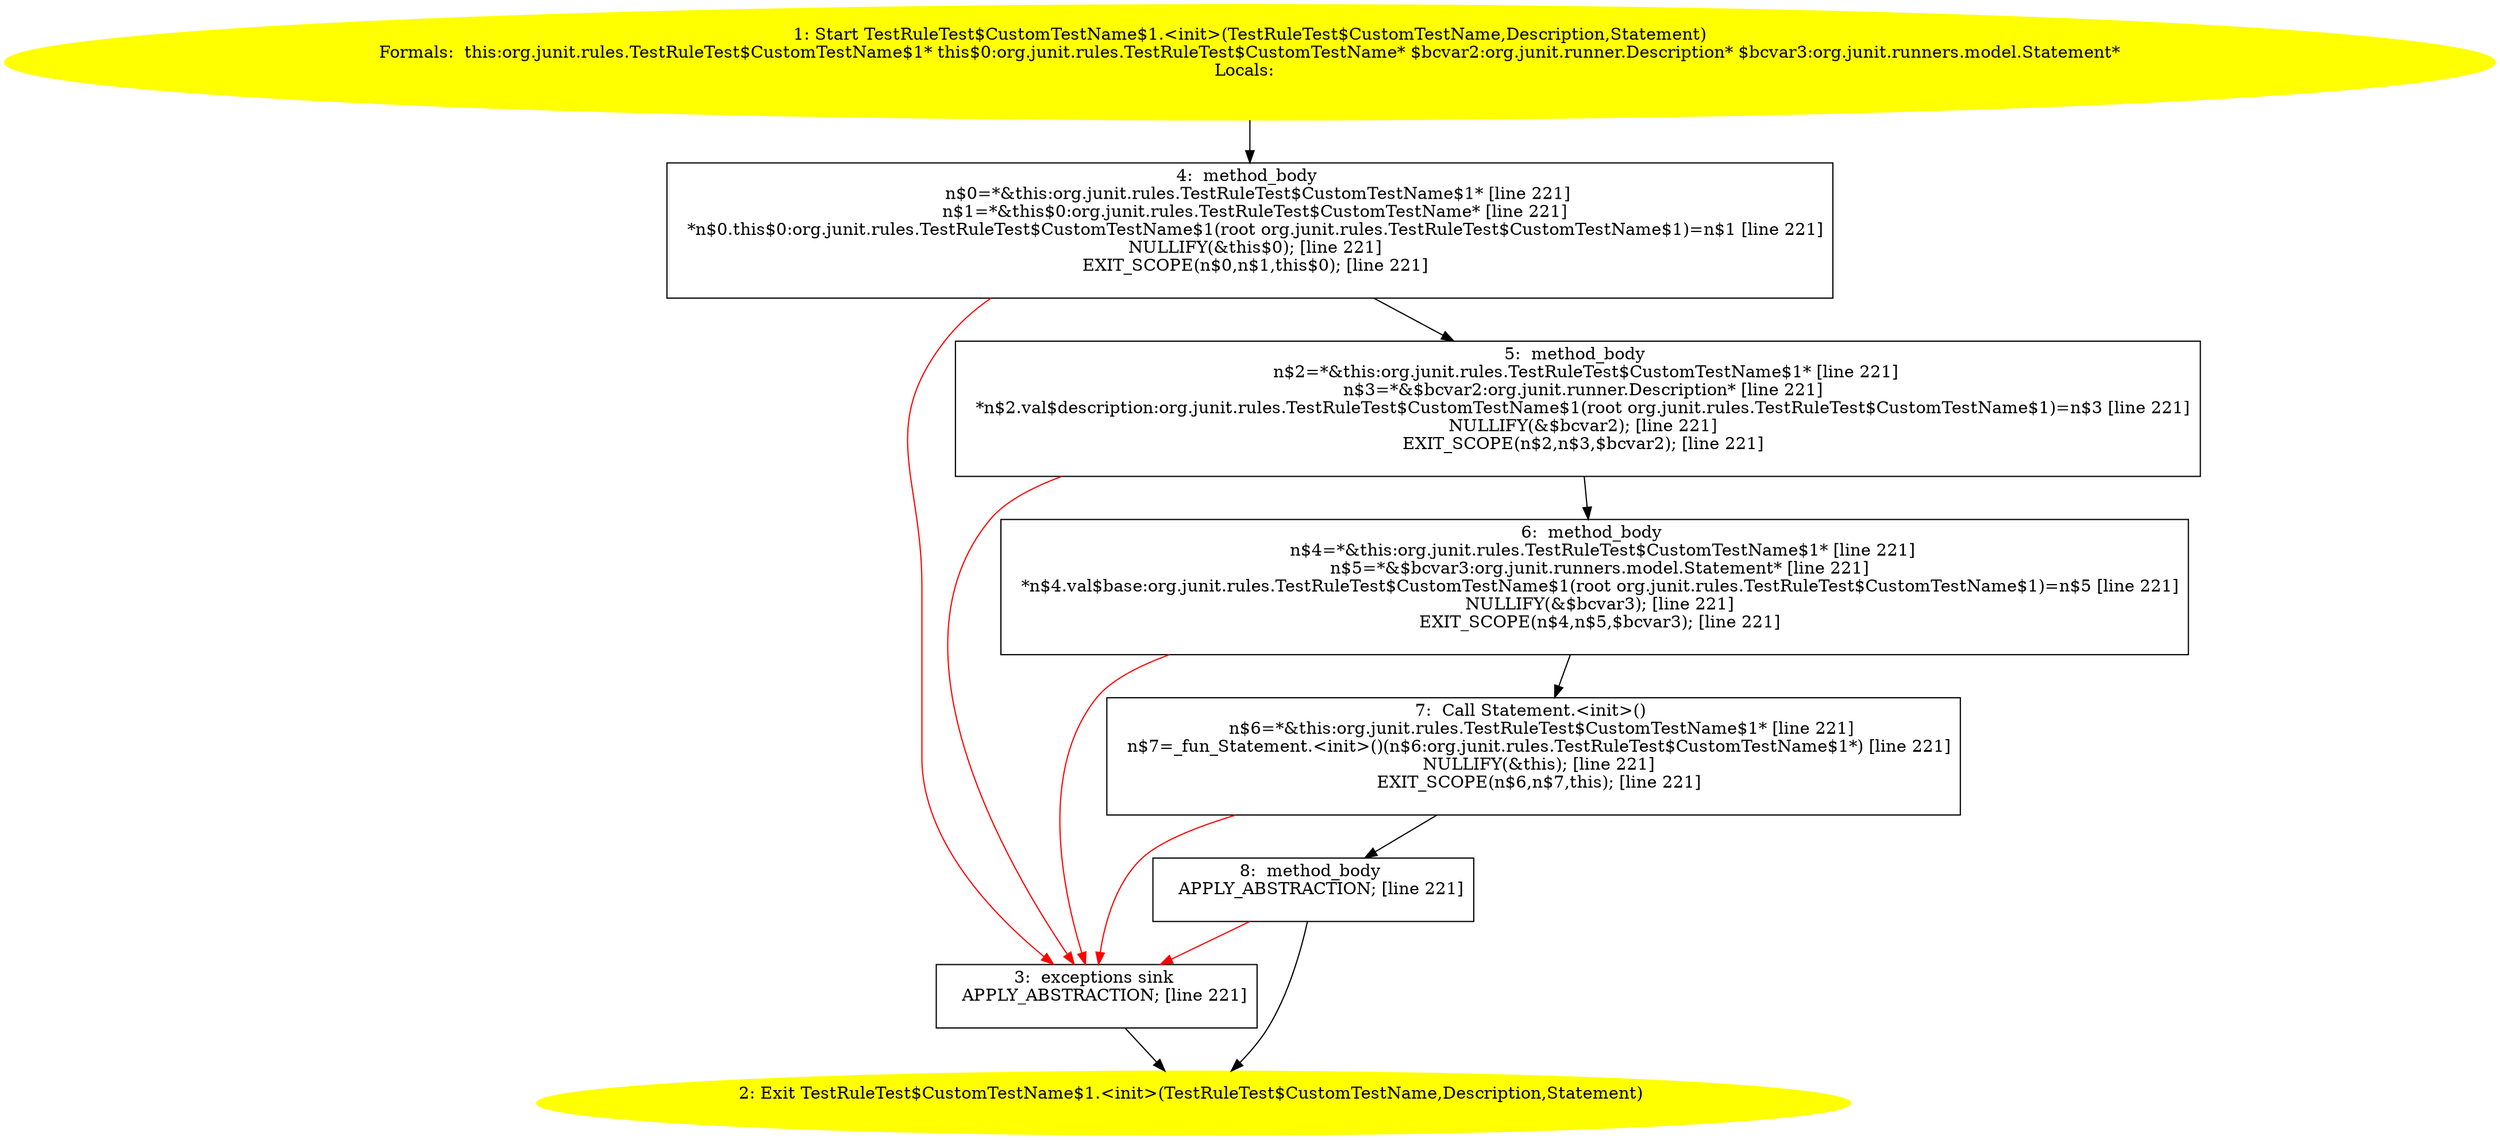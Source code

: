 /* @generated */
digraph cfg {
"org.junit.rules.TestRuleTest$CustomTestName$1.<init>(org.junit.rules.TestRuleTest$CustomTestName,org.6fdefedceba998d5cf1b9d43ab9e3298_1" [label="1: Start TestRuleTest$CustomTestName$1.<init>(TestRuleTest$CustomTestName,Description,Statement)\nFormals:  this:org.junit.rules.TestRuleTest$CustomTestName$1* this$0:org.junit.rules.TestRuleTest$CustomTestName* $bcvar2:org.junit.runner.Description* $bcvar3:org.junit.runners.model.Statement*\nLocals:  \n  " color=yellow style=filled]
	

	 "org.junit.rules.TestRuleTest$CustomTestName$1.<init>(org.junit.rules.TestRuleTest$CustomTestName,org.6fdefedceba998d5cf1b9d43ab9e3298_1" -> "org.junit.rules.TestRuleTest$CustomTestName$1.<init>(org.junit.rules.TestRuleTest$CustomTestName,org.6fdefedceba998d5cf1b9d43ab9e3298_4" ;
"org.junit.rules.TestRuleTest$CustomTestName$1.<init>(org.junit.rules.TestRuleTest$CustomTestName,org.6fdefedceba998d5cf1b9d43ab9e3298_2" [label="2: Exit TestRuleTest$CustomTestName$1.<init>(TestRuleTest$CustomTestName,Description,Statement) \n  " color=yellow style=filled]
	

"org.junit.rules.TestRuleTest$CustomTestName$1.<init>(org.junit.rules.TestRuleTest$CustomTestName,org.6fdefedceba998d5cf1b9d43ab9e3298_3" [label="3:  exceptions sink \n   APPLY_ABSTRACTION; [line 221]\n " shape="box"]
	

	 "org.junit.rules.TestRuleTest$CustomTestName$1.<init>(org.junit.rules.TestRuleTest$CustomTestName,org.6fdefedceba998d5cf1b9d43ab9e3298_3" -> "org.junit.rules.TestRuleTest$CustomTestName$1.<init>(org.junit.rules.TestRuleTest$CustomTestName,org.6fdefedceba998d5cf1b9d43ab9e3298_2" ;
"org.junit.rules.TestRuleTest$CustomTestName$1.<init>(org.junit.rules.TestRuleTest$CustomTestName,org.6fdefedceba998d5cf1b9d43ab9e3298_4" [label="4:  method_body \n   n$0=*&this:org.junit.rules.TestRuleTest$CustomTestName$1* [line 221]\n  n$1=*&this$0:org.junit.rules.TestRuleTest$CustomTestName* [line 221]\n  *n$0.this$0:org.junit.rules.TestRuleTest$CustomTestName$1(root org.junit.rules.TestRuleTest$CustomTestName$1)=n$1 [line 221]\n  NULLIFY(&this$0); [line 221]\n  EXIT_SCOPE(n$0,n$1,this$0); [line 221]\n " shape="box"]
	

	 "org.junit.rules.TestRuleTest$CustomTestName$1.<init>(org.junit.rules.TestRuleTest$CustomTestName,org.6fdefedceba998d5cf1b9d43ab9e3298_4" -> "org.junit.rules.TestRuleTest$CustomTestName$1.<init>(org.junit.rules.TestRuleTest$CustomTestName,org.6fdefedceba998d5cf1b9d43ab9e3298_5" ;
	 "org.junit.rules.TestRuleTest$CustomTestName$1.<init>(org.junit.rules.TestRuleTest$CustomTestName,org.6fdefedceba998d5cf1b9d43ab9e3298_4" -> "org.junit.rules.TestRuleTest$CustomTestName$1.<init>(org.junit.rules.TestRuleTest$CustomTestName,org.6fdefedceba998d5cf1b9d43ab9e3298_3" [color="red" ];
"org.junit.rules.TestRuleTest$CustomTestName$1.<init>(org.junit.rules.TestRuleTest$CustomTestName,org.6fdefedceba998d5cf1b9d43ab9e3298_5" [label="5:  method_body \n   n$2=*&this:org.junit.rules.TestRuleTest$CustomTestName$1* [line 221]\n  n$3=*&$bcvar2:org.junit.runner.Description* [line 221]\n  *n$2.val$description:org.junit.rules.TestRuleTest$CustomTestName$1(root org.junit.rules.TestRuleTest$CustomTestName$1)=n$3 [line 221]\n  NULLIFY(&$bcvar2); [line 221]\n  EXIT_SCOPE(n$2,n$3,$bcvar2); [line 221]\n " shape="box"]
	

	 "org.junit.rules.TestRuleTest$CustomTestName$1.<init>(org.junit.rules.TestRuleTest$CustomTestName,org.6fdefedceba998d5cf1b9d43ab9e3298_5" -> "org.junit.rules.TestRuleTest$CustomTestName$1.<init>(org.junit.rules.TestRuleTest$CustomTestName,org.6fdefedceba998d5cf1b9d43ab9e3298_6" ;
	 "org.junit.rules.TestRuleTest$CustomTestName$1.<init>(org.junit.rules.TestRuleTest$CustomTestName,org.6fdefedceba998d5cf1b9d43ab9e3298_5" -> "org.junit.rules.TestRuleTest$CustomTestName$1.<init>(org.junit.rules.TestRuleTest$CustomTestName,org.6fdefedceba998d5cf1b9d43ab9e3298_3" [color="red" ];
"org.junit.rules.TestRuleTest$CustomTestName$1.<init>(org.junit.rules.TestRuleTest$CustomTestName,org.6fdefedceba998d5cf1b9d43ab9e3298_6" [label="6:  method_body \n   n$4=*&this:org.junit.rules.TestRuleTest$CustomTestName$1* [line 221]\n  n$5=*&$bcvar3:org.junit.runners.model.Statement* [line 221]\n  *n$4.val$base:org.junit.rules.TestRuleTest$CustomTestName$1(root org.junit.rules.TestRuleTest$CustomTestName$1)=n$5 [line 221]\n  NULLIFY(&$bcvar3); [line 221]\n  EXIT_SCOPE(n$4,n$5,$bcvar3); [line 221]\n " shape="box"]
	

	 "org.junit.rules.TestRuleTest$CustomTestName$1.<init>(org.junit.rules.TestRuleTest$CustomTestName,org.6fdefedceba998d5cf1b9d43ab9e3298_6" -> "org.junit.rules.TestRuleTest$CustomTestName$1.<init>(org.junit.rules.TestRuleTest$CustomTestName,org.6fdefedceba998d5cf1b9d43ab9e3298_7" ;
	 "org.junit.rules.TestRuleTest$CustomTestName$1.<init>(org.junit.rules.TestRuleTest$CustomTestName,org.6fdefedceba998d5cf1b9d43ab9e3298_6" -> "org.junit.rules.TestRuleTest$CustomTestName$1.<init>(org.junit.rules.TestRuleTest$CustomTestName,org.6fdefedceba998d5cf1b9d43ab9e3298_3" [color="red" ];
"org.junit.rules.TestRuleTest$CustomTestName$1.<init>(org.junit.rules.TestRuleTest$CustomTestName,org.6fdefedceba998d5cf1b9d43ab9e3298_7" [label="7:  Call Statement.<init>() \n   n$6=*&this:org.junit.rules.TestRuleTest$CustomTestName$1* [line 221]\n  n$7=_fun_Statement.<init>()(n$6:org.junit.rules.TestRuleTest$CustomTestName$1*) [line 221]\n  NULLIFY(&this); [line 221]\n  EXIT_SCOPE(n$6,n$7,this); [line 221]\n " shape="box"]
	

	 "org.junit.rules.TestRuleTest$CustomTestName$1.<init>(org.junit.rules.TestRuleTest$CustomTestName,org.6fdefedceba998d5cf1b9d43ab9e3298_7" -> "org.junit.rules.TestRuleTest$CustomTestName$1.<init>(org.junit.rules.TestRuleTest$CustomTestName,org.6fdefedceba998d5cf1b9d43ab9e3298_8" ;
	 "org.junit.rules.TestRuleTest$CustomTestName$1.<init>(org.junit.rules.TestRuleTest$CustomTestName,org.6fdefedceba998d5cf1b9d43ab9e3298_7" -> "org.junit.rules.TestRuleTest$CustomTestName$1.<init>(org.junit.rules.TestRuleTest$CustomTestName,org.6fdefedceba998d5cf1b9d43ab9e3298_3" [color="red" ];
"org.junit.rules.TestRuleTest$CustomTestName$1.<init>(org.junit.rules.TestRuleTest$CustomTestName,org.6fdefedceba998d5cf1b9d43ab9e3298_8" [label="8:  method_body \n   APPLY_ABSTRACTION; [line 221]\n " shape="box"]
	

	 "org.junit.rules.TestRuleTest$CustomTestName$1.<init>(org.junit.rules.TestRuleTest$CustomTestName,org.6fdefedceba998d5cf1b9d43ab9e3298_8" -> "org.junit.rules.TestRuleTest$CustomTestName$1.<init>(org.junit.rules.TestRuleTest$CustomTestName,org.6fdefedceba998d5cf1b9d43ab9e3298_2" ;
	 "org.junit.rules.TestRuleTest$CustomTestName$1.<init>(org.junit.rules.TestRuleTest$CustomTestName,org.6fdefedceba998d5cf1b9d43ab9e3298_8" -> "org.junit.rules.TestRuleTest$CustomTestName$1.<init>(org.junit.rules.TestRuleTest$CustomTestName,org.6fdefedceba998d5cf1b9d43ab9e3298_3" [color="red" ];
}

